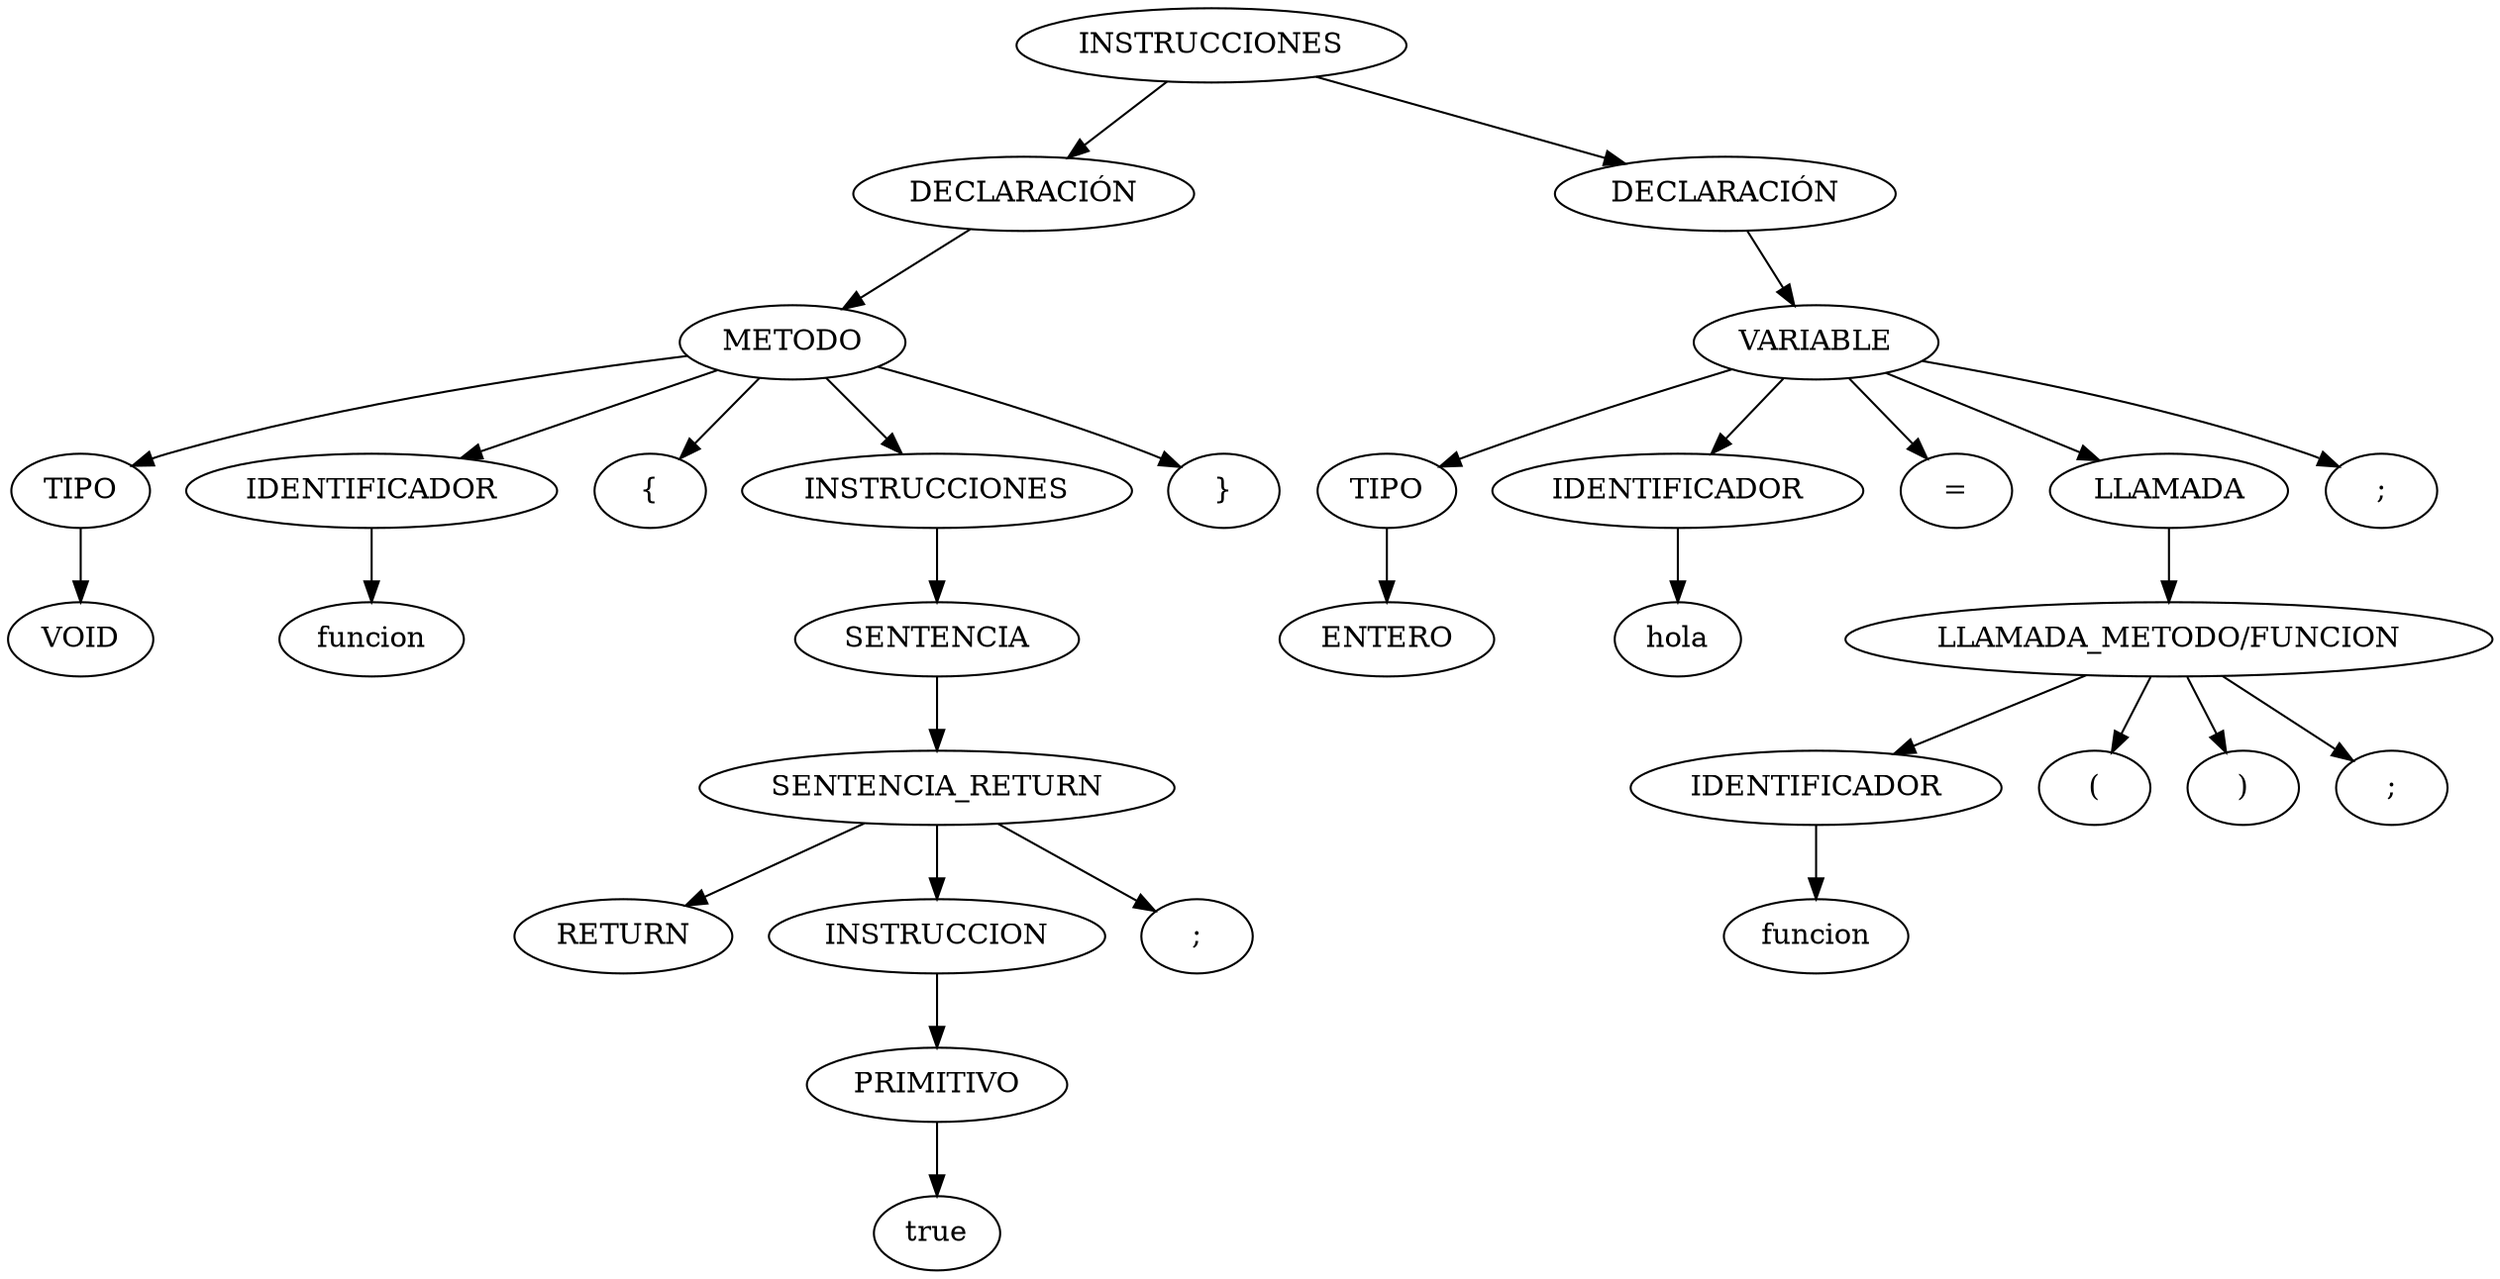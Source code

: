 digraph {
n0[label="INSTRUCCIONES"];
n1[label="DECLARACIÓN"];
n0->n1;
n2[label="METODO"];
n1->n2;
n3[label="TIPO"];
n2->n3;
n4[label="VOID"];
n3->n4;
n5[label="IDENTIFICADOR"];
n2->n5;
n6[label="funcion"];
n5->n6;
n7[label="{"];
n2->n7;
n8[label="INSTRUCCIONES"];
n2->n8;
n9[label="SENTENCIA"];
n8->n9;
n10[label="SENTENCIA_RETURN"];
n9->n10;
n11[label="RETURN"];
n10->n11;
n12[label="INSTRUCCION"];
n10->n12;
n13[label="PRIMITIVO"];
n12->n13;
n14[label="true"];
n13->n14;
n15[label=";"];
n10->n15;
n16[label="}"];
n2->n16;
n17[label="DECLARACIÓN"];
n0->n17;
n18[label="VARIABLE"];
n17->n18;
n19[label="TIPO"];
n18->n19;
n20[label="ENTERO"];
n19->n20;
n21[label="IDENTIFICADOR"];
n18->n21;
n22[label="hola"];
n21->n22;
n23[label="="];
n18->n23;
n24[label="LLAMADA"];
n18->n24;
n25[label="LLAMADA_METODO/FUNCION"];
n24->n25;
n26[label="IDENTIFICADOR"];
n25->n26;
n27[label="funcion"];
n26->n27;
n28[label="("];
n25->n28;
n29[label=")"];
n25->n29;
n30[label=";"];
n25->n30;
n31[label=";"];
n18->n31;
}